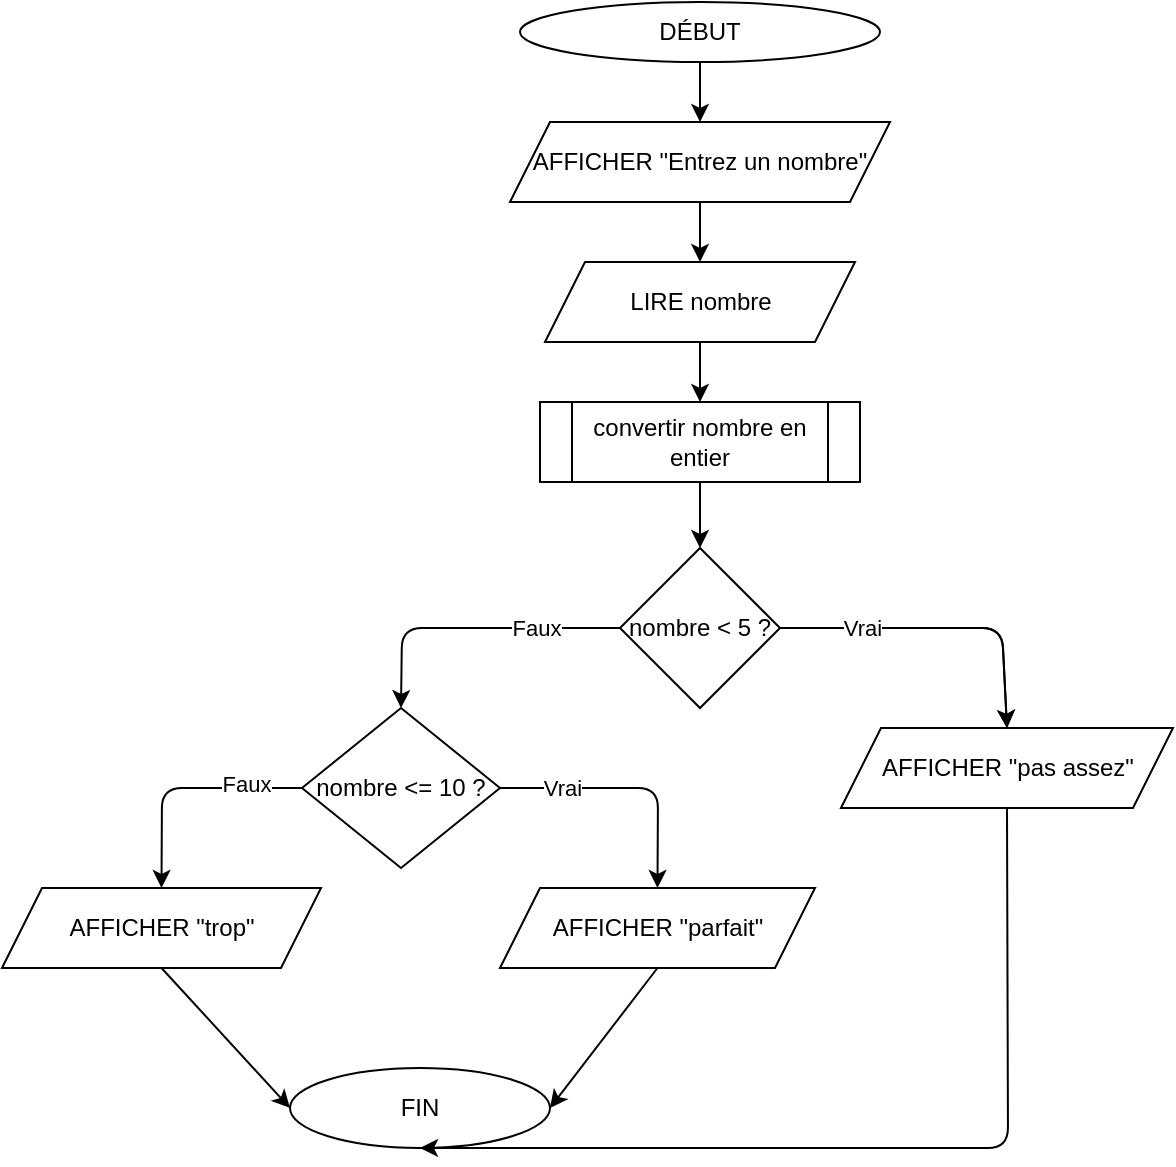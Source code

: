 <mxfile>
    <diagram name="ordino4" id="MA1icedC_llVaALbQTpd">
        <mxGraphModel dx="984" dy="374" grid="1" gridSize="10" guides="1" tooltips="1" connect="1" arrows="1" fold="1" page="1" pageScale="1" pageWidth="827" pageHeight="1169" math="0" shadow="0">
            <root>
                <mxCell id="c7bITvOqj9Y9rn15JvYP-0"/>
                <mxCell id="c7bITvOqj9Y9rn15JvYP-1" parent="c7bITvOqj9Y9rn15JvYP-0"/>
                <mxCell id="c7bITvOqj9Y9rn15JvYP-3" value="FIN" style="ellipse;whiteSpace=wrap;html=1;" vertex="1" parent="c7bITvOqj9Y9rn15JvYP-1">
                    <mxGeometry x="194" y="553" width="130" height="40" as="geometry"/>
                </mxCell>
                <mxCell id="c7bITvOqj9Y9rn15JvYP-4" style="edgeStyle=none;html=1;exitX=0.5;exitY=1;exitDx=0;exitDy=0;entryX=0.5;entryY=0;entryDx=0;entryDy=0;" edge="1" parent="c7bITvOqj9Y9rn15JvYP-1" source="c7bITvOqj9Y9rn15JvYP-5" target="c7bITvOqj9Y9rn15JvYP-7">
                    <mxGeometry relative="1" as="geometry"/>
                </mxCell>
                <mxCell id="c7bITvOqj9Y9rn15JvYP-5" value="DÉBUT" style="ellipse;whiteSpace=wrap;html=1;" vertex="1" parent="c7bITvOqj9Y9rn15JvYP-1">
                    <mxGeometry x="309" y="20" width="180" height="30" as="geometry"/>
                </mxCell>
                <mxCell id="c7bITvOqj9Y9rn15JvYP-6" style="edgeStyle=none;html=1;exitX=0.5;exitY=1;exitDx=0;exitDy=0;entryX=0.5;entryY=0;entryDx=0;entryDy=0;" edge="1" parent="c7bITvOqj9Y9rn15JvYP-1" source="c7bITvOqj9Y9rn15JvYP-7" target="c7bITvOqj9Y9rn15JvYP-24">
                    <mxGeometry relative="1" as="geometry"/>
                </mxCell>
                <mxCell id="c7bITvOqj9Y9rn15JvYP-7" value="AFFICHER &quot;Entrez un nombre&quot;" style="shape=parallelogram;perimeter=parallelogramPerimeter;whiteSpace=wrap;html=1;fixedSize=1;" vertex="1" parent="c7bITvOqj9Y9rn15JvYP-1">
                    <mxGeometry x="304" y="80" width="190" height="40" as="geometry"/>
                </mxCell>
                <mxCell id="c7bITvOqj9Y9rn15JvYP-8" style="edgeStyle=none;html=1;exitX=0.5;exitY=1;exitDx=0;exitDy=0;entryX=0;entryY=0.5;entryDx=0;entryDy=0;" edge="1" parent="c7bITvOqj9Y9rn15JvYP-1" source="c7bITvOqj9Y9rn15JvYP-9" target="c7bITvOqj9Y9rn15JvYP-3">
                    <mxGeometry relative="1" as="geometry"/>
                </mxCell>
                <mxCell id="c7bITvOqj9Y9rn15JvYP-9" value="AFFICHER &quot;trop&quot;" style="shape=parallelogram;perimeter=parallelogramPerimeter;whiteSpace=wrap;html=1;fixedSize=1;" vertex="1" parent="c7bITvOqj9Y9rn15JvYP-1">
                    <mxGeometry x="50" y="463" width="159.5" height="40" as="geometry"/>
                </mxCell>
                <mxCell id="c7bITvOqj9Y9rn15JvYP-10" style="edgeStyle=none;html=1;exitX=0.5;exitY=1;exitDx=0;exitDy=0;entryX=0.5;entryY=1;entryDx=0;entryDy=0;" edge="1" parent="c7bITvOqj9Y9rn15JvYP-1" source="c7bITvOqj9Y9rn15JvYP-12" target="c7bITvOqj9Y9rn15JvYP-3">
                    <mxGeometry relative="1" as="geometry">
                        <Array as="points">
                            <mxPoint x="553" y="593"/>
                        </Array>
                    </mxGeometry>
                </mxCell>
                <mxCell id="c7bITvOqj9Y9rn15JvYP-11" value="AFFICHER &quot;parfait&quot;" style="shape=parallelogram;perimeter=parallelogramPerimeter;whiteSpace=wrap;html=1;fixedSize=1;" vertex="1" parent="c7bITvOqj9Y9rn15JvYP-1">
                    <mxGeometry x="299" y="463" width="157.5" height="40" as="geometry"/>
                </mxCell>
                <mxCell id="c7bITvOqj9Y9rn15JvYP-12" value="AFFICHER &quot;pas assez&quot;" style="shape=parallelogram;perimeter=parallelogramPerimeter;whiteSpace=wrap;html=1;fixedSize=1;" vertex="1" parent="c7bITvOqj9Y9rn15JvYP-1">
                    <mxGeometry x="469.5" y="383" width="166" height="40" as="geometry"/>
                </mxCell>
                <mxCell id="c7bITvOqj9Y9rn15JvYP-13" style="edgeStyle=none;html=1;exitX=0.5;exitY=1;exitDx=0;exitDy=0;entryX=1;entryY=0.5;entryDx=0;entryDy=0;" edge="1" parent="c7bITvOqj9Y9rn15JvYP-1" source="c7bITvOqj9Y9rn15JvYP-11" target="c7bITvOqj9Y9rn15JvYP-3">
                    <mxGeometry relative="1" as="geometry"/>
                </mxCell>
                <mxCell id="c7bITvOqj9Y9rn15JvYP-14" style="edgeStyle=none;html=1;exitX=0;exitY=0.5;exitDx=0;exitDy=0;entryX=0.5;entryY=0;entryDx=0;entryDy=0;" edge="1" parent="c7bITvOqj9Y9rn15JvYP-1" source="c7bITvOqj9Y9rn15JvYP-17" target="c7bITvOqj9Y9rn15JvYP-23">
                    <mxGeometry relative="1" as="geometry">
                        <Array as="points">
                            <mxPoint x="250" y="333"/>
                        </Array>
                    </mxGeometry>
                </mxCell>
                <mxCell id="c7bITvOqj9Y9rn15JvYP-15" value="Faux" style="edgeLabel;html=1;align=center;verticalAlign=middle;resizable=0;points=[];" vertex="1" connectable="0" parent="c7bITvOqj9Y9rn15JvYP-14">
                    <mxGeometry x="-0.499" y="-1" relative="1" as="geometry">
                        <mxPoint x="-5" y="1" as="offset"/>
                    </mxGeometry>
                </mxCell>
                <mxCell id="c7bITvOqj9Y9rn15JvYP-16" value="Vrai" style="edgeStyle=none;html=1;exitX=1;exitY=0.5;exitDx=0;exitDy=0;entryX=0.5;entryY=0;entryDx=0;entryDy=0;" edge="1" parent="c7bITvOqj9Y9rn15JvYP-1" source="c7bITvOqj9Y9rn15JvYP-17" target="c7bITvOqj9Y9rn15JvYP-12">
                    <mxGeometry x="-0.491" relative="1" as="geometry">
                        <Array as="points">
                            <mxPoint x="550" y="333"/>
                        </Array>
                        <mxPoint x="560" y="383" as="targetPoint"/>
                        <mxPoint as="offset"/>
                    </mxGeometry>
                </mxCell>
                <mxCell id="c7bITvOqj9Y9rn15JvYP-17" value="nombre &amp;lt; 5 ?" style="rhombus;whiteSpace=wrap;html=1;" vertex="1" parent="c7bITvOqj9Y9rn15JvYP-1">
                    <mxGeometry x="359" y="293" width="80" height="80" as="geometry"/>
                </mxCell>
                <mxCell id="c7bITvOqj9Y9rn15JvYP-19" style="edgeStyle=none;html=1;exitX=1;exitY=0.5;exitDx=0;exitDy=0;entryX=0.5;entryY=0;entryDx=0;entryDy=0;" edge="1" parent="c7bITvOqj9Y9rn15JvYP-1" source="c7bITvOqj9Y9rn15JvYP-23" target="c7bITvOqj9Y9rn15JvYP-11">
                    <mxGeometry relative="1" as="geometry">
                        <Array as="points">
                            <mxPoint x="378" y="413"/>
                        </Array>
                    </mxGeometry>
                </mxCell>
                <mxCell id="c7bITvOqj9Y9rn15JvYP-20" value="Vrai" style="edgeLabel;html=1;align=center;verticalAlign=middle;resizable=0;points=[];" vertex="1" connectable="0" parent="c7bITvOqj9Y9rn15JvYP-19">
                    <mxGeometry x="-0.687" y="-1" relative="1" as="geometry">
                        <mxPoint x="11" y="-1" as="offset"/>
                    </mxGeometry>
                </mxCell>
                <mxCell id="c7bITvOqj9Y9rn15JvYP-21" style="edgeStyle=none;html=1;exitX=0;exitY=0.5;exitDx=0;exitDy=0;entryX=0.5;entryY=0;entryDx=0;entryDy=0;" edge="1" parent="c7bITvOqj9Y9rn15JvYP-1" source="c7bITvOqj9Y9rn15JvYP-23" target="c7bITvOqj9Y9rn15JvYP-9">
                    <mxGeometry relative="1" as="geometry">
                        <Array as="points">
                            <mxPoint x="130" y="413"/>
                        </Array>
                    </mxGeometry>
                </mxCell>
                <mxCell id="c7bITvOqj9Y9rn15JvYP-22" value="Faux" style="edgeLabel;html=1;align=center;verticalAlign=middle;resizable=0;points=[];" vertex="1" connectable="0" parent="c7bITvOqj9Y9rn15JvYP-21">
                    <mxGeometry x="-0.536" y="-2" relative="1" as="geometry">
                        <mxPoint as="offset"/>
                    </mxGeometry>
                </mxCell>
                <mxCell id="c7bITvOqj9Y9rn15JvYP-23" value="nombre &amp;lt;= 10 ?" style="rhombus;whiteSpace=wrap;html=1;" vertex="1" parent="c7bITvOqj9Y9rn15JvYP-1">
                    <mxGeometry x="200" y="373" width="99" height="80" as="geometry"/>
                </mxCell>
                <mxCell id="fYn33gSYtsliZ3DI4i0n-2" style="edgeStyle=none;html=1;exitX=0.5;exitY=1;exitDx=0;exitDy=0;entryX=0.5;entryY=0;entryDx=0;entryDy=0;" edge="1" parent="c7bITvOqj9Y9rn15JvYP-1" source="c7bITvOqj9Y9rn15JvYP-24" target="fYn33gSYtsliZ3DI4i0n-0">
                    <mxGeometry relative="1" as="geometry"/>
                </mxCell>
                <mxCell id="fYn33gSYtsliZ3DI4i0n-3" style="edgeStyle=none;html=1;exitX=0.5;exitY=1;exitDx=0;exitDy=0;entryX=0.5;entryY=0;entryDx=0;entryDy=0;" edge="1" parent="c7bITvOqj9Y9rn15JvYP-1" source="fYn33gSYtsliZ3DI4i0n-0" target="c7bITvOqj9Y9rn15JvYP-17">
                    <mxGeometry relative="1" as="geometry"/>
                </mxCell>
                <mxCell id="fYn33gSYtsliZ3DI4i0n-0" value="convertir nombre en entier" style="shape=process;whiteSpace=wrap;html=1;backgroundOutline=1;" vertex="1" parent="c7bITvOqj9Y9rn15JvYP-1">
                    <mxGeometry x="319" y="220" width="160" height="40" as="geometry"/>
                </mxCell>
                <mxCell id="fYn33gSYtsliZ3DI4i0n-1" value="Vrai" style="edgeStyle=none;html=1;exitX=1;exitY=0.5;exitDx=0;exitDy=0;entryX=0.5;entryY=0;entryDx=0;entryDy=0;" edge="1" parent="c7bITvOqj9Y9rn15JvYP-1" source="c7bITvOqj9Y9rn15JvYP-17" target="c7bITvOqj9Y9rn15JvYP-12">
                    <mxGeometry x="-0.491" relative="1" as="geometry">
                        <Array as="points">
                            <mxPoint x="510" y="333"/>
                            <mxPoint x="550" y="333"/>
                        </Array>
                        <mxPoint x="439" y="333" as="sourcePoint"/>
                        <mxPoint x="552.5" y="383" as="targetPoint"/>
                        <mxPoint as="offset"/>
                    </mxGeometry>
                </mxCell>
                <mxCell id="c7bITvOqj9Y9rn15JvYP-24" value="LIRE nombre" style="shape=parallelogram;perimeter=parallelogramPerimeter;whiteSpace=wrap;html=1;fixedSize=1;" vertex="1" parent="c7bITvOqj9Y9rn15JvYP-1">
                    <mxGeometry x="321.5" y="150" width="155" height="40" as="geometry"/>
                </mxCell>
            </root>
        </mxGraphModel>
    </diagram>
    <diagram name="ordino3" id="SxlolJQkcnVfG3LB0PML">
        <mxGraphModel dx="984" dy="374" grid="1" gridSize="10" guides="1" tooltips="1" connect="1" arrows="1" fold="1" page="1" pageScale="1" pageWidth="827" pageHeight="1169" math="0" shadow="0">
            <root>
                <mxCell id="IFP4pOx9CHOEMzlSJvTO-0"/>
                <mxCell id="IFP4pOx9CHOEMzlSJvTO-1" parent="IFP4pOx9CHOEMzlSJvTO-0"/>
                <mxCell id="IFP4pOx9CHOEMzlSJvTO-3" value="FIN" style="ellipse;whiteSpace=wrap;html=1;" vertex="1" parent="IFP4pOx9CHOEMzlSJvTO-1">
                    <mxGeometry x="194" y="555" width="130" height="40" as="geometry"/>
                </mxCell>
                <mxCell id="IFP4pOx9CHOEMzlSJvTO-4" style="edgeStyle=none;html=1;exitX=0.5;exitY=1;exitDx=0;exitDy=0;entryX=0.5;entryY=0;entryDx=0;entryDy=0;" edge="1" parent="IFP4pOx9CHOEMzlSJvTO-1" source="IFP4pOx9CHOEMzlSJvTO-5" target="IFP4pOx9CHOEMzlSJvTO-7">
                    <mxGeometry relative="1" as="geometry"/>
                </mxCell>
                <mxCell id="IFP4pOx9CHOEMzlSJvTO-5" value="DÉBUT" style="ellipse;whiteSpace=wrap;html=1;" vertex="1" parent="IFP4pOx9CHOEMzlSJvTO-1">
                    <mxGeometry x="309" y="20" width="180" height="30" as="geometry"/>
                </mxCell>
                <mxCell id="IFP4pOx9CHOEMzlSJvTO-6" style="edgeStyle=none;html=1;exitX=0.5;exitY=1;exitDx=0;exitDy=0;entryX=0.5;entryY=0;entryDx=0;entryDy=0;" edge="1" parent="IFP4pOx9CHOEMzlSJvTO-1" source="IFP4pOx9CHOEMzlSJvTO-7" target="IFP4pOx9CHOEMzlSJvTO-24">
                    <mxGeometry relative="1" as="geometry"/>
                </mxCell>
                <mxCell id="IFP4pOx9CHOEMzlSJvTO-7" value="AFFICHER &quot;Entrez la taux&quot;" style="shape=parallelogram;perimeter=parallelogramPerimeter;whiteSpace=wrap;html=1;fixedSize=1;" vertex="1" parent="IFP4pOx9CHOEMzlSJvTO-1">
                    <mxGeometry x="304" y="80" width="190" height="40" as="geometry"/>
                </mxCell>
                <mxCell id="IFP4pOx9CHOEMzlSJvTO-8" style="edgeStyle=none;html=1;exitX=0.5;exitY=1;exitDx=0;exitDy=0;entryX=0;entryY=0.5;entryDx=0;entryDy=0;" edge="1" parent="IFP4pOx9CHOEMzlSJvTO-1" target="IFP4pOx9CHOEMzlSJvTO-3">
                    <mxGeometry relative="1" as="geometry">
                        <mxPoint x="129.75" y="505" as="sourcePoint"/>
                    </mxGeometry>
                </mxCell>
                <mxCell id="IFP4pOx9CHOEMzlSJvTO-9" value="AFFICHER &quot;super!&quot;" style="shape=parallelogram;perimeter=parallelogramPerimeter;whiteSpace=wrap;html=1;fixedSize=1;" vertex="1" parent="IFP4pOx9CHOEMzlSJvTO-1">
                    <mxGeometry x="50" y="461" width="159.5" height="40" as="geometry"/>
                </mxCell>
                <mxCell id="IFP4pOx9CHOEMzlSJvTO-10" style="edgeStyle=none;html=1;exitX=0.5;exitY=1;exitDx=0;exitDy=0;entryX=0.5;entryY=1;entryDx=0;entryDy=0;" edge="1" parent="IFP4pOx9CHOEMzlSJvTO-1" target="IFP4pOx9CHOEMzlSJvTO-3">
                    <mxGeometry relative="1" as="geometry">
                        <mxPoint x="552.5" y="425" as="sourcePoint"/>
                        <Array as="points">
                            <mxPoint x="553" y="595"/>
                        </Array>
                    </mxGeometry>
                </mxCell>
                <mxCell id="IFP4pOx9CHOEMzlSJvTO-12" value="AFFICHER &quot;moyen&quot;" style="shape=parallelogram;perimeter=parallelogramPerimeter;whiteSpace=wrap;html=1;fixedSize=1;" vertex="1" parent="IFP4pOx9CHOEMzlSJvTO-1">
                    <mxGeometry x="299" y="465" width="157.5" height="40" as="geometry"/>
                </mxCell>
                <mxCell id="IFP4pOx9CHOEMzlSJvTO-11" value="AFFICHER &quot;faible&quot;" style="shape=parallelogram;perimeter=parallelogramPerimeter;whiteSpace=wrap;html=1;fixedSize=1;" vertex="1" parent="IFP4pOx9CHOEMzlSJvTO-1">
                    <mxGeometry x="469.5" y="382" width="166" height="40" as="geometry"/>
                </mxCell>
                <mxCell id="IFP4pOx9CHOEMzlSJvTO-13" style="edgeStyle=none;html=1;exitX=0.5;exitY=1;exitDx=0;exitDy=0;entryX=1;entryY=0.5;entryDx=0;entryDy=0;" edge="1" parent="IFP4pOx9CHOEMzlSJvTO-1" source="IFP4pOx9CHOEMzlSJvTO-12" target="IFP4pOx9CHOEMzlSJvTO-3">
                    <mxGeometry relative="1" as="geometry"/>
                </mxCell>
                <mxCell id="IFP4pOx9CHOEMzlSJvTO-14" style="edgeStyle=none;html=1;exitX=0;exitY=0.5;exitDx=0;exitDy=0;entryX=0.5;entryY=0;entryDx=0;entryDy=0;" edge="1" parent="IFP4pOx9CHOEMzlSJvTO-1" target="IFP4pOx9CHOEMzlSJvTO-23">
                    <mxGeometry relative="1" as="geometry">
                        <Array as="points">
                            <mxPoint x="259" y="335"/>
                        </Array>
                        <mxPoint x="359" y="335" as="sourcePoint"/>
                    </mxGeometry>
                </mxCell>
                <mxCell id="IFP4pOx9CHOEMzlSJvTO-15" value="Faux" style="edgeLabel;html=1;align=center;verticalAlign=middle;resizable=0;points=[];" vertex="1" connectable="0" parent="IFP4pOx9CHOEMzlSJvTO-14">
                    <mxGeometry x="-0.499" y="-1" relative="1" as="geometry">
                        <mxPoint x="-5" y="1" as="offset"/>
                    </mxGeometry>
                </mxCell>
                <mxCell id="IFP4pOx9CHOEMzlSJvTO-16" value="Vrai" style="edgeStyle=none;html=1;exitX=1;exitY=0.5;exitDx=0;exitDy=0;entryX=0.5;entryY=0;entryDx=0;entryDy=0;" edge="1" parent="IFP4pOx9CHOEMzlSJvTO-1">
                    <mxGeometry x="-0.491" relative="1" as="geometry">
                        <Array as="points">
                            <mxPoint x="550" y="335"/>
                        </Array>
                        <mxPoint x="439" y="335" as="sourcePoint"/>
                        <mxPoint x="552.5" y="385" as="targetPoint"/>
                        <mxPoint as="offset"/>
                    </mxGeometry>
                </mxCell>
                <mxCell id="IFP4pOx9CHOEMzlSJvTO-17" value="taux &amp;lt; 15 ?" style="rhombus;whiteSpace=wrap;html=1;" vertex="1" parent="IFP4pOx9CHOEMzlSJvTO-1">
                    <mxGeometry x="359" y="292" width="80" height="80" as="geometry"/>
                </mxCell>
                <mxCell id="IFP4pOx9CHOEMzlSJvTO-19" style="edgeStyle=none;html=1;exitX=1;exitY=0.5;exitDx=0;exitDy=0;entryX=0.5;entryY=0;entryDx=0;entryDy=0;" edge="1" parent="IFP4pOx9CHOEMzlSJvTO-1" source="IFP4pOx9CHOEMzlSJvTO-23" target="IFP4pOx9CHOEMzlSJvTO-12">
                    <mxGeometry relative="1" as="geometry">
                        <Array as="points">
                            <mxPoint x="378" y="415"/>
                        </Array>
                    </mxGeometry>
                </mxCell>
                <mxCell id="IFP4pOx9CHOEMzlSJvTO-20" value="Vrai" style="edgeLabel;html=1;align=center;verticalAlign=middle;resizable=0;points=[];" vertex="1" connectable="0" parent="IFP4pOx9CHOEMzlSJvTO-19">
                    <mxGeometry x="-0.687" y="-1" relative="1" as="geometry">
                        <mxPoint x="11" y="-1" as="offset"/>
                    </mxGeometry>
                </mxCell>
                <mxCell id="IFP4pOx9CHOEMzlSJvTO-21" style="edgeStyle=none;html=1;exitX=0;exitY=0.5;exitDx=0;exitDy=0;entryX=0.5;entryY=0;entryDx=0;entryDy=0;" edge="1" parent="IFP4pOx9CHOEMzlSJvTO-1" source="IFP4pOx9CHOEMzlSJvTO-23">
                    <mxGeometry relative="1" as="geometry">
                        <mxPoint x="129.75" y="465" as="targetPoint"/>
                        <Array as="points">
                            <mxPoint x="130" y="415"/>
                        </Array>
                    </mxGeometry>
                </mxCell>
                <mxCell id="IFP4pOx9CHOEMzlSJvTO-22" value="Faux" style="edgeLabel;html=1;align=center;verticalAlign=middle;resizable=0;points=[];" vertex="1" connectable="0" parent="IFP4pOx9CHOEMzlSJvTO-21">
                    <mxGeometry x="-0.536" y="-2" relative="1" as="geometry">
                        <mxPoint as="offset"/>
                    </mxGeometry>
                </mxCell>
                <mxCell id="IFP4pOx9CHOEMzlSJvTO-23" value="note &amp;lt; 20 ?" style="rhombus;whiteSpace=wrap;html=1;" vertex="1" parent="IFP4pOx9CHOEMzlSJvTO-1">
                    <mxGeometry x="219" y="375" width="80" height="80" as="geometry"/>
                </mxCell>
                <mxCell id="7GsOfpqaNWo19ZcmbfA9-1" style="edgeStyle=none;html=1;exitX=0.5;exitY=1;exitDx=0;exitDy=0;" edge="1" parent="IFP4pOx9CHOEMzlSJvTO-1" source="IFP4pOx9CHOEMzlSJvTO-24" target="7GsOfpqaNWo19ZcmbfA9-0">
                    <mxGeometry relative="1" as="geometry"/>
                </mxCell>
                <mxCell id="IFP4pOx9CHOEMzlSJvTO-24" value="LIRE taux" style="shape=parallelogram;perimeter=parallelogramPerimeter;whiteSpace=wrap;html=1;fixedSize=1;" vertex="1" parent="IFP4pOx9CHOEMzlSJvTO-1">
                    <mxGeometry x="321.5" y="150" width="155" height="40" as="geometry"/>
                </mxCell>
                <mxCell id="7GsOfpqaNWo19ZcmbfA9-2" style="edgeStyle=none;html=1;exitX=0.5;exitY=1;exitDx=0;exitDy=0;entryX=0.5;entryY=0;entryDx=0;entryDy=0;" edge="1" parent="IFP4pOx9CHOEMzlSJvTO-1" source="7GsOfpqaNWo19ZcmbfA9-0" target="IFP4pOx9CHOEMzlSJvTO-17">
                    <mxGeometry relative="1" as="geometry"/>
                </mxCell>
                <mxCell id="7GsOfpqaNWo19ZcmbfA9-0" value="convertir taux en entier" style="shape=process;whiteSpace=wrap;html=1;backgroundOutline=1;" vertex="1" parent="IFP4pOx9CHOEMzlSJvTO-1">
                    <mxGeometry x="320" y="221" width="160" height="40" as="geometry"/>
                </mxCell>
            </root>
        </mxGraphModel>
    </diagram>
    <diagram name="ordino2" id="iWsp2SdJvov0uB3npExQ">
        <mxGraphModel dx="984" dy="374" grid="1" gridSize="10" guides="1" tooltips="1" connect="1" arrows="1" fold="1" page="1" pageScale="1" pageWidth="827" pageHeight="1169" math="0" shadow="0">
            <root>
                <mxCell id="IEQo9HQV0TFGNavdOPeZ-0"/>
                <mxCell id="IEQo9HQV0TFGNavdOPeZ-1" parent="IEQo9HQV0TFGNavdOPeZ-0"/>
                <mxCell id="IEQo9HQV0TFGNavdOPeZ-3" value="FIN" style="ellipse;whiteSpace=wrap;html=1;" vertex="1" parent="IEQo9HQV0TFGNavdOPeZ-1">
                    <mxGeometry x="194" y="533" width="130" height="40" as="geometry"/>
                </mxCell>
                <mxCell id="IEQo9HQV0TFGNavdOPeZ-4" style="edgeStyle=none;html=1;exitX=0.5;exitY=1;exitDx=0;exitDy=0;entryX=0.5;entryY=0;entryDx=0;entryDy=0;" edge="1" parent="IEQo9HQV0TFGNavdOPeZ-1" source="IEQo9HQV0TFGNavdOPeZ-5" target="IEQo9HQV0TFGNavdOPeZ-7">
                    <mxGeometry relative="1" as="geometry"/>
                </mxCell>
                <mxCell id="IEQo9HQV0TFGNavdOPeZ-5" value="DÉBUT" style="ellipse;whiteSpace=wrap;html=1;" vertex="1" parent="IEQo9HQV0TFGNavdOPeZ-1">
                    <mxGeometry x="309" y="20" width="180" height="30" as="geometry"/>
                </mxCell>
                <mxCell id="IEQo9HQV0TFGNavdOPeZ-6" style="edgeStyle=none;html=1;exitX=0.5;exitY=1;exitDx=0;exitDy=0;entryX=0.5;entryY=0;entryDx=0;entryDy=0;" edge="1" parent="IEQo9HQV0TFGNavdOPeZ-1" source="IEQo9HQV0TFGNavdOPeZ-7" target="IEQo9HQV0TFGNavdOPeZ-19">
                    <mxGeometry relative="1" as="geometry"/>
                </mxCell>
                <mxCell id="IEQo9HQV0TFGNavdOPeZ-7" value="AFFICHER &quot;Entrez la note&quot;" style="shape=parallelogram;perimeter=parallelogramPerimeter;whiteSpace=wrap;html=1;fixedSize=1;" vertex="1" parent="IEQo9HQV0TFGNavdOPeZ-1">
                    <mxGeometry x="304" y="80" width="190" height="40" as="geometry"/>
                </mxCell>
                <mxCell id="IEQo9HQV0TFGNavdOPeZ-8" style="edgeStyle=none;html=1;entryX=0;entryY=0.5;entryDx=0;entryDy=0;exitX=0.447;exitY=1.036;exitDx=0;exitDy=0;exitPerimeter=0;" edge="1" parent="IEQo9HQV0TFGNavdOPeZ-1" source="IEQo9HQV0TFGNavdOPeZ-9" target="IEQo9HQV0TFGNavdOPeZ-3">
                    <mxGeometry relative="1" as="geometry">
                        <mxPoint x="130" y="480" as="sourcePoint"/>
                    </mxGeometry>
                </mxCell>
                <mxCell id="IEQo9HQV0TFGNavdOPeZ-9" value="AFFICHER &quot;échec!&quot;" style="shape=parallelogram;perimeter=parallelogramPerimeter;whiteSpace=wrap;html=1;fixedSize=1;" vertex="1" parent="IEQo9HQV0TFGNavdOPeZ-1">
                    <mxGeometry x="40" y="443" width="159.5" height="40" as="geometry"/>
                </mxCell>
                <mxCell id="IEQo9HQV0TFGNavdOPeZ-10" style="edgeStyle=none;html=1;exitX=0.5;exitY=1;exitDx=0;exitDy=0;entryX=0.5;entryY=1;entryDx=0;entryDy=0;" edge="1" parent="IEQo9HQV0TFGNavdOPeZ-1" source="IEQo9HQV0TFGNavdOPeZ-11" target="IEQo9HQV0TFGNavdOPeZ-3">
                    <mxGeometry relative="1" as="geometry">
                        <Array as="points">
                            <mxPoint x="553" y="573"/>
                        </Array>
                    </mxGeometry>
                </mxCell>
                <mxCell id="IEQo9HQV0TFGNavdOPeZ-11" value="AFFICHER &quot;réussi&quot;" style="shape=parallelogram;perimeter=parallelogramPerimeter;whiteSpace=wrap;html=1;fixedSize=1;" vertex="1" parent="IEQo9HQV0TFGNavdOPeZ-1">
                    <mxGeometry x="469.5" y="363" width="166" height="40" as="geometry"/>
                </mxCell>
                <mxCell id="IEQo9HQV0TFGNavdOPeZ-13" value="AFFICHER &quot;passable&quot;" style="shape=parallelogram;perimeter=parallelogramPerimeter;whiteSpace=wrap;html=1;fixedSize=1;" vertex="1" parent="IEQo9HQV0TFGNavdOPeZ-1">
                    <mxGeometry x="299" y="443" width="157.5" height="40" as="geometry"/>
                </mxCell>
                <mxCell id="IEQo9HQV0TFGNavdOPeZ-12" style="edgeStyle=none;html=1;exitX=0.5;exitY=1;exitDx=0;exitDy=0;entryX=1;entryY=0.5;entryDx=0;entryDy=0;" edge="1" parent="IEQo9HQV0TFGNavdOPeZ-1" source="IEQo9HQV0TFGNavdOPeZ-13" target="IEQo9HQV0TFGNavdOPeZ-3">
                    <mxGeometry relative="1" as="geometry"/>
                </mxCell>
                <mxCell id="IEQo9HQV0TFGNavdOPeZ-14" style="edgeStyle=none;html=1;exitX=0;exitY=0.5;exitDx=0;exitDy=0;entryX=0.5;entryY=0;entryDx=0;entryDy=0;" edge="1" parent="IEQo9HQV0TFGNavdOPeZ-1" source="IEQo9HQV0TFGNavdOPeZ-17" target="IEQo9HQV0TFGNavdOPeZ-24">
                    <mxGeometry relative="1" as="geometry">
                        <Array as="points">
                            <mxPoint x="259" y="313"/>
                        </Array>
                    </mxGeometry>
                </mxCell>
                <mxCell id="IEQo9HQV0TFGNavdOPeZ-15" value="Faux" style="edgeLabel;html=1;align=center;verticalAlign=middle;resizable=0;points=[];" vertex="1" connectable="0" parent="IEQo9HQV0TFGNavdOPeZ-14">
                    <mxGeometry x="-0.499" y="-1" relative="1" as="geometry">
                        <mxPoint x="-5" y="1" as="offset"/>
                    </mxGeometry>
                </mxCell>
                <mxCell id="IEQo9HQV0TFGNavdOPeZ-16" value="Vrai" style="edgeStyle=none;html=1;exitX=1;exitY=0.5;exitDx=0;exitDy=0;entryX=0.5;entryY=0;entryDx=0;entryDy=0;" edge="1" parent="IEQo9HQV0TFGNavdOPeZ-1" source="IEQo9HQV0TFGNavdOPeZ-17" target="IEQo9HQV0TFGNavdOPeZ-11">
                    <mxGeometry x="-0.491" relative="1" as="geometry">
                        <Array as="points">
                            <mxPoint x="550" y="313"/>
                        </Array>
                        <mxPoint x="560" y="363" as="targetPoint"/>
                        <mxPoint as="offset"/>
                    </mxGeometry>
                </mxCell>
                <mxCell id="IEQo9HQV0TFGNavdOPeZ-17" value="note &amp;gt;= 60 ?" style="rhombus;whiteSpace=wrap;html=1;" vertex="1" parent="IEQo9HQV0TFGNavdOPeZ-1">
                    <mxGeometry x="359" y="273" width="80" height="80" as="geometry"/>
                </mxCell>
                <mxCell id="IEQo9HQV0TFGNavdOPeZ-20" style="edgeStyle=none;html=1;exitX=1;exitY=0.5;exitDx=0;exitDy=0;entryX=0.5;entryY=0;entryDx=0;entryDy=0;" edge="1" parent="IEQo9HQV0TFGNavdOPeZ-1" source="IEQo9HQV0TFGNavdOPeZ-24" target="IEQo9HQV0TFGNavdOPeZ-13">
                    <mxGeometry relative="1" as="geometry">
                        <Array as="points">
                            <mxPoint x="378" y="393"/>
                        </Array>
                    </mxGeometry>
                </mxCell>
                <mxCell id="IEQo9HQV0TFGNavdOPeZ-21" value="Vrai" style="edgeLabel;html=1;align=center;verticalAlign=middle;resizable=0;points=[];" vertex="1" connectable="0" parent="IEQo9HQV0TFGNavdOPeZ-20">
                    <mxGeometry x="-0.687" y="-1" relative="1" as="geometry">
                        <mxPoint x="11" y="-1" as="offset"/>
                    </mxGeometry>
                </mxCell>
                <mxCell id="IEQo9HQV0TFGNavdOPeZ-22" style="edgeStyle=none;html=1;exitX=0;exitY=0.5;exitDx=0;exitDy=0;entryX=0.562;entryY=0.022;entryDx=0;entryDy=0;entryPerimeter=0;" edge="1" parent="IEQo9HQV0TFGNavdOPeZ-1" source="IEQo9HQV0TFGNavdOPeZ-24" target="IEQo9HQV0TFGNavdOPeZ-9">
                    <mxGeometry relative="1" as="geometry">
                        <mxPoint x="130" y="440" as="targetPoint"/>
                        <Array as="points">
                            <mxPoint x="130" y="393"/>
                        </Array>
                    </mxGeometry>
                </mxCell>
                <mxCell id="IEQo9HQV0TFGNavdOPeZ-23" value="Faux" style="edgeLabel;html=1;align=center;verticalAlign=middle;resizable=0;points=[];" vertex="1" connectable="0" parent="IEQo9HQV0TFGNavdOPeZ-22">
                    <mxGeometry x="-0.536" y="-2" relative="1" as="geometry">
                        <mxPoint as="offset"/>
                    </mxGeometry>
                </mxCell>
                <mxCell id="IEQo9HQV0TFGNavdOPeZ-24" value="note &amp;gt; 50 ?" style="rhombus;whiteSpace=wrap;html=1;" vertex="1" parent="IEQo9HQV0TFGNavdOPeZ-1">
                    <mxGeometry x="219" y="353" width="80" height="80" as="geometry"/>
                </mxCell>
                <mxCell id="ZwcsbISoVJR2oYlZX6os-0" style="edgeStyle=none;html=1;exitX=0.5;exitY=1;exitDx=0;exitDy=0;entryX=0.5;entryY=0;entryDx=0;entryDy=0;" edge="1" parent="IEQo9HQV0TFGNavdOPeZ-1" source="IEQo9HQV0TFGNavdOPeZ-19" target="jhB4lVCG1zkAv8YjnC30-0">
                    <mxGeometry relative="1" as="geometry"/>
                </mxCell>
                <mxCell id="IEQo9HQV0TFGNavdOPeZ-19" value="LIRE note" style="shape=parallelogram;perimeter=parallelogramPerimeter;whiteSpace=wrap;html=1;fixedSize=1;" vertex="1" parent="IEQo9HQV0TFGNavdOPeZ-1">
                    <mxGeometry x="321.5" y="150" width="155" height="40" as="geometry"/>
                </mxCell>
                <mxCell id="ZwcsbISoVJR2oYlZX6os-1" style="edgeStyle=none;html=1;exitX=0.5;exitY=1;exitDx=0;exitDy=0;" edge="1" parent="IEQo9HQV0TFGNavdOPeZ-1" source="jhB4lVCG1zkAv8YjnC30-0" target="IEQo9HQV0TFGNavdOPeZ-17">
                    <mxGeometry relative="1" as="geometry"/>
                </mxCell>
                <mxCell id="jhB4lVCG1zkAv8YjnC30-0" value="convertir note en entier" style="shape=process;whiteSpace=wrap;html=1;backgroundOutline=1;" vertex="1" parent="IEQo9HQV0TFGNavdOPeZ-1">
                    <mxGeometry x="319" y="210" width="160" height="40" as="geometry"/>
                </mxCell>
            </root>
        </mxGraphModel>
    </diagram>
    <diagram id="fGqZPj-JKoe1sATkusCu" name="ordino1">
        <mxGraphModel dx="1158" dy="440" grid="1" gridSize="10" guides="1" tooltips="1" connect="1" arrows="1" fold="1" page="1" pageScale="1" pageWidth="827" pageHeight="1169" math="0" shadow="0">
            <root>
                <mxCell id="0"/>
                <mxCell id="1" parent="0"/>
                <mxCell id="p4F22SCiDtNvkDlrsIgi-1" value="FIN" style="ellipse;whiteSpace=wrap;html=1;" vertex="1" parent="1">
                    <mxGeometry x="194" y="560" width="130" height="40" as="geometry"/>
                </mxCell>
                <mxCell id="p4F22SCiDtNvkDlrsIgi-10" style="edgeStyle=none;html=1;exitX=0.5;exitY=1;exitDx=0;exitDy=0;entryX=0.5;entryY=0;entryDx=0;entryDy=0;" edge="1" parent="1" source="p4F22SCiDtNvkDlrsIgi-2" target="p4F22SCiDtNvkDlrsIgi-4">
                    <mxGeometry relative="1" as="geometry"/>
                </mxCell>
                <mxCell id="p4F22SCiDtNvkDlrsIgi-2" value="DÉBUT" style="ellipse;whiteSpace=wrap;html=1;" vertex="1" parent="1">
                    <mxGeometry x="309" y="20" width="180" height="30" as="geometry"/>
                </mxCell>
                <mxCell id="p4F22SCiDtNvkDlrsIgi-11" style="edgeStyle=none;html=1;exitX=0.5;exitY=1;exitDx=0;exitDy=0;entryX=0.5;entryY=0;entryDx=0;entryDy=0;" edge="1" parent="1" source="p4F22SCiDtNvkDlrsIgi-4" target="p4F22SCiDtNvkDlrsIgi-9">
                    <mxGeometry relative="1" as="geometry"/>
                </mxCell>
                <mxCell id="p4F22SCiDtNvkDlrsIgi-4" value="AFFICHER &quot;Entrez le pH&quot;" style="shape=parallelogram;perimeter=parallelogramPerimeter;whiteSpace=wrap;html=1;fixedSize=1;" vertex="1" parent="1">
                    <mxGeometry x="304" y="80" width="190" height="40" as="geometry"/>
                </mxCell>
                <mxCell id="e1OoWmJWvWNVcEpm36n9-11" style="edgeStyle=none;html=1;exitX=0.5;exitY=1;exitDx=0;exitDy=0;entryX=0;entryY=0.5;entryDx=0;entryDy=0;" edge="1" parent="1" source="p4F22SCiDtNvkDlrsIgi-5" target="p4F22SCiDtNvkDlrsIgi-1">
                    <mxGeometry relative="1" as="geometry"/>
                </mxCell>
                <mxCell id="p4F22SCiDtNvkDlrsIgi-5" value="AFFICHER &quot;pH acide&quot;" style="shape=parallelogram;perimeter=parallelogramPerimeter;whiteSpace=wrap;html=1;fixedSize=1;" vertex="1" parent="1">
                    <mxGeometry x="50" y="470" width="159.5" height="40" as="geometry"/>
                </mxCell>
                <mxCell id="e1OoWmJWvWNVcEpm36n9-12" style="edgeStyle=none;html=1;exitX=0.5;exitY=1;exitDx=0;exitDy=0;entryX=0.5;entryY=1;entryDx=0;entryDy=0;" edge="1" parent="1" source="p4F22SCiDtNvkDlrsIgi-6" target="p4F22SCiDtNvkDlrsIgi-1">
                    <mxGeometry relative="1" as="geometry">
                        <Array as="points">
                            <mxPoint x="553" y="600"/>
                        </Array>
                    </mxGeometry>
                </mxCell>
                <mxCell id="p4F22SCiDtNvkDlrsIgi-6" value="AFFICHER &quot;pH basique&quot;" style="shape=parallelogram;perimeter=parallelogramPerimeter;whiteSpace=wrap;html=1;fixedSize=1;" vertex="1" parent="1">
                    <mxGeometry x="469.5" y="390" width="166" height="40" as="geometry"/>
                </mxCell>
                <mxCell id="e1OoWmJWvWNVcEpm36n9-10" style="edgeStyle=none;html=1;exitX=0.5;exitY=1;exitDx=0;exitDy=0;entryX=1;entryY=0.5;entryDx=0;entryDy=0;" edge="1" parent="1" source="p4F22SCiDtNvkDlrsIgi-7" target="p4F22SCiDtNvkDlrsIgi-1">
                    <mxGeometry relative="1" as="geometry"/>
                </mxCell>
                <mxCell id="p4F22SCiDtNvkDlrsIgi-7" value="AFFICHER &quot;pH neutre&quot;" style="shape=parallelogram;perimeter=parallelogramPerimeter;whiteSpace=wrap;html=1;fixedSize=1;" vertex="1" parent="1">
                    <mxGeometry x="299" y="470" width="157.5" height="40" as="geometry"/>
                </mxCell>
                <mxCell id="p4F22SCiDtNvkDlrsIgi-15" style="edgeStyle=none;html=1;exitX=0;exitY=0.5;exitDx=0;exitDy=0;entryX=0.5;entryY=0;entryDx=0;entryDy=0;" edge="1" parent="1" source="p4F22SCiDtNvkDlrsIgi-8" target="p4F22SCiDtNvkDlrsIgi-14">
                    <mxGeometry relative="1" as="geometry">
                        <Array as="points">
                            <mxPoint x="259" y="340"/>
                        </Array>
                    </mxGeometry>
                </mxCell>
                <mxCell id="e1OoWmJWvWNVcEpm36n9-6" value="Faux" style="edgeLabel;html=1;align=center;verticalAlign=middle;resizable=0;points=[];" vertex="1" connectable="0" parent="p4F22SCiDtNvkDlrsIgi-15">
                    <mxGeometry x="-0.499" y="-1" relative="1" as="geometry">
                        <mxPoint x="-5" y="1" as="offset"/>
                    </mxGeometry>
                </mxCell>
                <mxCell id="p4F22SCiDtNvkDlrsIgi-16" value="Vrai" style="edgeStyle=none;html=1;exitX=1;exitY=0.5;exitDx=0;exitDy=0;entryX=0.5;entryY=0;entryDx=0;entryDy=0;" edge="1" parent="1" source="p4F22SCiDtNvkDlrsIgi-8" target="p4F22SCiDtNvkDlrsIgi-6">
                    <mxGeometry x="-0.516" relative="1" as="geometry">
                        <Array as="points">
                            <mxPoint x="553" y="340"/>
                        </Array>
                        <mxPoint as="offset"/>
                    </mxGeometry>
                </mxCell>
                <mxCell id="p4F22SCiDtNvkDlrsIgi-8" value="pH &amp;gt; 7 ?" style="rhombus;whiteSpace=wrap;html=1;" vertex="1" parent="1">
                    <mxGeometry x="359" y="300" width="80" height="80" as="geometry"/>
                </mxCell>
                <mxCell id="tOHVwZjKo-m4ubRHq-TT-2" style="edgeStyle=none;html=1;exitX=0.5;exitY=1;exitDx=0;exitDy=0;entryX=0.5;entryY=0;entryDx=0;entryDy=0;" edge="1" parent="1" source="p4F22SCiDtNvkDlrsIgi-9" target="tOHVwZjKo-m4ubRHq-TT-1">
                    <mxGeometry relative="1" as="geometry"/>
                </mxCell>
                <mxCell id="p4F22SCiDtNvkDlrsIgi-9" value="LIRE pH&amp;nbsp;" style="shape=parallelogram;perimeter=parallelogramPerimeter;whiteSpace=wrap;html=1;fixedSize=1;" vertex="1" parent="1">
                    <mxGeometry x="321.5" y="150" width="155" height="40" as="geometry"/>
                </mxCell>
                <mxCell id="p4F22SCiDtNvkDlrsIgi-18" style="edgeStyle=none;html=1;exitX=1;exitY=0.5;exitDx=0;exitDy=0;entryX=0.5;entryY=0;entryDx=0;entryDy=0;" edge="1" parent="1" source="p4F22SCiDtNvkDlrsIgi-14" target="p4F22SCiDtNvkDlrsIgi-7">
                    <mxGeometry relative="1" as="geometry">
                        <Array as="points">
                            <mxPoint x="378" y="420"/>
                        </Array>
                    </mxGeometry>
                </mxCell>
                <mxCell id="e1OoWmJWvWNVcEpm36n9-7" value="Vrai" style="edgeLabel;html=1;align=center;verticalAlign=middle;resizable=0;points=[];" vertex="1" connectable="0" parent="p4F22SCiDtNvkDlrsIgi-18">
                    <mxGeometry x="-0.687" y="-1" relative="1" as="geometry">
                        <mxPoint x="11" y="-1" as="offset"/>
                    </mxGeometry>
                </mxCell>
                <mxCell id="e1OoWmJWvWNVcEpm36n9-8" style="edgeStyle=none;html=1;exitX=0;exitY=0.5;exitDx=0;exitDy=0;entryX=0.5;entryY=0;entryDx=0;entryDy=0;" edge="1" parent="1" source="p4F22SCiDtNvkDlrsIgi-14" target="p4F22SCiDtNvkDlrsIgi-5">
                    <mxGeometry relative="1" as="geometry">
                        <Array as="points">
                            <mxPoint x="130" y="420"/>
                        </Array>
                    </mxGeometry>
                </mxCell>
                <mxCell id="e1OoWmJWvWNVcEpm36n9-9" value="Faux" style="edgeLabel;html=1;align=center;verticalAlign=middle;resizable=0;points=[];" vertex="1" connectable="0" parent="e1OoWmJWvWNVcEpm36n9-8">
                    <mxGeometry x="-0.536" y="-2" relative="1" as="geometry">
                        <mxPoint as="offset"/>
                    </mxGeometry>
                </mxCell>
                <mxCell id="p4F22SCiDtNvkDlrsIgi-14" value="pH == 7 ?" style="rhombus;whiteSpace=wrap;html=1;" vertex="1" parent="1">
                    <mxGeometry x="219" y="380" width="80" height="80" as="geometry"/>
                </mxCell>
                <mxCell id="tOHVwZjKo-m4ubRHq-TT-3" style="edgeStyle=none;html=1;exitX=0.5;exitY=1;exitDx=0;exitDy=0;entryX=0.5;entryY=0;entryDx=0;entryDy=0;" edge="1" parent="1" source="tOHVwZjKo-m4ubRHq-TT-1" target="p4F22SCiDtNvkDlrsIgi-8">
                    <mxGeometry relative="1" as="geometry"/>
                </mxCell>
                <mxCell id="tOHVwZjKo-m4ubRHq-TT-1" value="convertir pH en entier" style="shape=process;whiteSpace=wrap;html=1;backgroundOutline=1;" vertex="1" parent="1">
                    <mxGeometry x="319" y="225" width="160" height="40" as="geometry"/>
                </mxCell>
            </root>
        </mxGraphModel>
    </diagram>
    <diagram name="fond-ordino4" id="2_a5fLQN8MS8aKYdYs04">
        <mxGraphModel dx="984" dy="374" grid="1" gridSize="10" guides="1" tooltips="1" connect="1" arrows="1" fold="1" page="1" pageScale="1" pageWidth="827" pageHeight="1169" math="0" shadow="0">
            <root>
                <mxCell id="B5zKuTQyoC2QHCvMCzD--0"/>
                <mxCell id="B5zKuTQyoC2QHCvMCzD--1" parent="B5zKuTQyoC2QHCvMCzD--0"/>
                <mxCell id="B5zKuTQyoC2QHCvMCzD--3" value="FIN" style="ellipse;whiteSpace=wrap;html=1;" vertex="1" parent="B5zKuTQyoC2QHCvMCzD--1">
                    <mxGeometry x="194" y="553" width="130" height="40" as="geometry"/>
                </mxCell>
                <mxCell id="B5zKuTQyoC2QHCvMCzD--4" style="edgeStyle=none;html=1;exitX=0.5;exitY=1;exitDx=0;exitDy=0;entryX=0.5;entryY=0;entryDx=0;entryDy=0;" edge="1" parent="B5zKuTQyoC2QHCvMCzD--1" source="B5zKuTQyoC2QHCvMCzD--5" target="B5zKuTQyoC2QHCvMCzD--7">
                    <mxGeometry relative="1" as="geometry"/>
                </mxCell>
                <mxCell id="B5zKuTQyoC2QHCvMCzD--5" value="DÉBUT" style="ellipse;whiteSpace=wrap;html=1;" vertex="1" parent="B5zKuTQyoC2QHCvMCzD--1">
                    <mxGeometry x="309" y="20" width="180" height="30" as="geometry"/>
                </mxCell>
                <mxCell id="B5zKuTQyoC2QHCvMCzD--6" style="edgeStyle=none;html=1;exitX=0.5;exitY=1;exitDx=0;exitDy=0;entryX=0.5;entryY=0;entryDx=0;entryDy=0;" edge="1" parent="B5zKuTQyoC2QHCvMCzD--1" source="B5zKuTQyoC2QHCvMCzD--7" target="B5zKuTQyoC2QHCvMCzD--27">
                    <mxGeometry relative="1" as="geometry"/>
                </mxCell>
                <mxCell id="B5zKuTQyoC2QHCvMCzD--7" value="AFFICHER &quot;Entrez un nombre&quot;" style="shape=parallelogram;perimeter=parallelogramPerimeter;whiteSpace=wrap;html=1;fixedSize=1;" vertex="1" parent="B5zKuTQyoC2QHCvMCzD--1">
                    <mxGeometry x="304" y="80" width="190" height="40" as="geometry"/>
                </mxCell>
                <mxCell id="B5zKuTQyoC2QHCvMCzD--8" style="edgeStyle=none;html=1;exitX=0.5;exitY=1;exitDx=0;exitDy=0;entryX=0;entryY=0.5;entryDx=0;entryDy=0;" edge="1" parent="B5zKuTQyoC2QHCvMCzD--1" target="B5zKuTQyoC2QHCvMCzD--3">
                    <mxGeometry relative="1" as="geometry">
                        <mxPoint x="129.75" y="503" as="sourcePoint"/>
                    </mxGeometry>
                </mxCell>
                <mxCell id="B5zKuTQyoC2QHCvMCzD--10" style="edgeStyle=none;html=1;exitX=0.5;exitY=1;exitDx=0;exitDy=0;entryX=0.5;entryY=1;entryDx=0;entryDy=0;" edge="1" parent="B5zKuTQyoC2QHCvMCzD--1" target="B5zKuTQyoC2QHCvMCzD--3">
                    <mxGeometry relative="1" as="geometry">
                        <mxPoint x="552.5" y="423" as="sourcePoint"/>
                        <Array as="points">
                            <mxPoint x="553" y="593"/>
                        </Array>
                    </mxGeometry>
                </mxCell>
                <mxCell id="B5zKuTQyoC2QHCvMCzD--13" style="edgeStyle=none;html=1;exitX=0.5;exitY=1;exitDx=0;exitDy=0;entryX=1;entryY=0.5;entryDx=0;entryDy=0;" edge="1" parent="B5zKuTQyoC2QHCvMCzD--1" target="B5zKuTQyoC2QHCvMCzD--3">
                    <mxGeometry relative="1" as="geometry">
                        <mxPoint x="377.75" y="503" as="sourcePoint"/>
                    </mxGeometry>
                </mxCell>
                <mxCell id="B5zKuTQyoC2QHCvMCzD--14" style="edgeStyle=none;html=1;exitX=0;exitY=0.5;exitDx=0;exitDy=0;entryX=0.5;entryY=0;entryDx=0;entryDy=0;" edge="1" parent="B5zKuTQyoC2QHCvMCzD--1">
                    <mxGeometry relative="1" as="geometry">
                        <Array as="points">
                            <mxPoint x="250" y="333"/>
                        </Array>
                        <mxPoint x="359" y="333" as="sourcePoint"/>
                        <mxPoint x="249.5" y="373" as="targetPoint"/>
                    </mxGeometry>
                </mxCell>
                <mxCell id="B5zKuTQyoC2QHCvMCzD--15" value="Faux" style="edgeLabel;html=1;align=center;verticalAlign=middle;resizable=0;points=[];" vertex="1" connectable="0" parent="B5zKuTQyoC2QHCvMCzD--14">
                    <mxGeometry x="-0.499" y="-1" relative="1" as="geometry">
                        <mxPoint x="-5" y="1" as="offset"/>
                    </mxGeometry>
                </mxCell>
                <mxCell id="B5zKuTQyoC2QHCvMCzD--16" value="Vrai" style="edgeStyle=none;html=1;exitX=1;exitY=0.5;exitDx=0;exitDy=0;entryX=0.5;entryY=0;entryDx=0;entryDy=0;" edge="1" parent="B5zKuTQyoC2QHCvMCzD--1">
                    <mxGeometry x="-0.491" relative="1" as="geometry">
                        <Array as="points">
                            <mxPoint x="550" y="333"/>
                        </Array>
                        <mxPoint x="439" y="333" as="sourcePoint"/>
                        <mxPoint x="552.5" y="383" as="targetPoint"/>
                        <mxPoint as="offset"/>
                    </mxGeometry>
                </mxCell>
                <mxCell id="B5zKuTQyoC2QHCvMCzD--18" style="edgeStyle=none;html=1;exitX=1;exitY=0.5;exitDx=0;exitDy=0;entryX=0.5;entryY=0;entryDx=0;entryDy=0;" edge="1" parent="B5zKuTQyoC2QHCvMCzD--1">
                    <mxGeometry relative="1" as="geometry">
                        <Array as="points">
                            <mxPoint x="378" y="413"/>
                        </Array>
                        <mxPoint x="299" y="413" as="sourcePoint"/>
                        <mxPoint x="377.75" y="463" as="targetPoint"/>
                    </mxGeometry>
                </mxCell>
                <mxCell id="B5zKuTQyoC2QHCvMCzD--19" value="Vrai" style="edgeLabel;html=1;align=center;verticalAlign=middle;resizable=0;points=[];" vertex="1" connectable="0" parent="B5zKuTQyoC2QHCvMCzD--18">
                    <mxGeometry x="-0.687" y="-1" relative="1" as="geometry">
                        <mxPoint x="11" y="-1" as="offset"/>
                    </mxGeometry>
                </mxCell>
                <mxCell id="B5zKuTQyoC2QHCvMCzD--20" style="edgeStyle=none;html=1;exitX=0;exitY=0.5;exitDx=0;exitDy=0;entryX=0.5;entryY=0;entryDx=0;entryDy=0;" edge="1" parent="B5zKuTQyoC2QHCvMCzD--1">
                    <mxGeometry relative="1" as="geometry">
                        <mxPoint x="200" y="413" as="sourcePoint"/>
                        <mxPoint x="129.75" y="463" as="targetPoint"/>
                        <Array as="points">
                            <mxPoint x="130" y="413"/>
                        </Array>
                    </mxGeometry>
                </mxCell>
                <mxCell id="B5zKuTQyoC2QHCvMCzD--21" value="Faux" style="edgeLabel;html=1;align=center;verticalAlign=middle;resizable=0;points=[];" vertex="1" connectable="0" parent="B5zKuTQyoC2QHCvMCzD--20">
                    <mxGeometry x="-0.536" y="-2" relative="1" as="geometry">
                        <mxPoint as="offset"/>
                    </mxGeometry>
                </mxCell>
                <mxCell id="B5zKuTQyoC2QHCvMCzD--23" style="edgeStyle=none;html=1;exitX=0.5;exitY=1;exitDx=0;exitDy=0;entryX=0.5;entryY=0;entryDx=0;entryDy=0;" edge="1" parent="B5zKuTQyoC2QHCvMCzD--1" source="B5zKuTQyoC2QHCvMCzD--27" target="B5zKuTQyoC2QHCvMCzD--25">
                    <mxGeometry relative="1" as="geometry"/>
                </mxCell>
                <mxCell id="B5zKuTQyoC2QHCvMCzD--24" style="edgeStyle=none;html=1;exitX=0.5;exitY=1;exitDx=0;exitDy=0;entryX=0.5;entryY=0;entryDx=0;entryDy=0;" edge="1" parent="B5zKuTQyoC2QHCvMCzD--1" source="B5zKuTQyoC2QHCvMCzD--25">
                    <mxGeometry relative="1" as="geometry">
                        <mxPoint x="399" y="293" as="targetPoint"/>
                    </mxGeometry>
                </mxCell>
                <mxCell id="B5zKuTQyoC2QHCvMCzD--25" value="convertir nombre en entier" style="shape=process;whiteSpace=wrap;html=1;backgroundOutline=1;" vertex="1" parent="B5zKuTQyoC2QHCvMCzD--1">
                    <mxGeometry x="319" y="220" width="160" height="40" as="geometry"/>
                </mxCell>
                <mxCell id="B5zKuTQyoC2QHCvMCzD--26" value="Vrai" style="edgeStyle=none;html=1;exitX=1;exitY=0.5;exitDx=0;exitDy=0;entryX=0.5;entryY=0;entryDx=0;entryDy=0;" edge="1" parent="B5zKuTQyoC2QHCvMCzD--1">
                    <mxGeometry x="-0.491" relative="1" as="geometry">
                        <Array as="points">
                            <mxPoint x="510" y="333"/>
                            <mxPoint x="550" y="333"/>
                        </Array>
                        <mxPoint x="439" y="333" as="sourcePoint"/>
                        <mxPoint x="552.5" y="383" as="targetPoint"/>
                        <mxPoint as="offset"/>
                    </mxGeometry>
                </mxCell>
                <mxCell id="B5zKuTQyoC2QHCvMCzD--27" value="LIRE nombre" style="shape=parallelogram;perimeter=parallelogramPerimeter;whiteSpace=wrap;html=1;fixedSize=1;" vertex="1" parent="B5zKuTQyoC2QHCvMCzD--1">
                    <mxGeometry x="321.5" y="150" width="155" height="40" as="geometry"/>
                </mxCell>
            </root>
        </mxGraphModel>
    </diagram>
    <diagram name="fond-ordino3" id="v-JrTb51rZZixBLTKQ52">
        <mxGraphModel dx="984" dy="374" grid="1" gridSize="10" guides="1" tooltips="1" connect="1" arrows="1" fold="1" page="1" pageScale="1" pageWidth="827" pageHeight="1169" math="0" shadow="0">
            <root>
                <mxCell id="Df5-xESGXKFpU3kfuXSB-0"/>
                <mxCell id="Df5-xESGXKFpU3kfuXSB-1" parent="Df5-xESGXKFpU3kfuXSB-0"/>
                <mxCell id="Df5-xESGXKFpU3kfuXSB-3" value="FIN" style="ellipse;whiteSpace=wrap;html=1;" vertex="1" parent="Df5-xESGXKFpU3kfuXSB-1">
                    <mxGeometry x="194" y="555" width="130" height="40" as="geometry"/>
                </mxCell>
                <mxCell id="Df5-xESGXKFpU3kfuXSB-4" style="edgeStyle=none;html=1;exitX=0.5;exitY=1;exitDx=0;exitDy=0;entryX=0.5;entryY=0;entryDx=0;entryDy=0;" edge="1" parent="Df5-xESGXKFpU3kfuXSB-1" source="Df5-xESGXKFpU3kfuXSB-5" target="Df5-xESGXKFpU3kfuXSB-7">
                    <mxGeometry relative="1" as="geometry"/>
                </mxCell>
                <mxCell id="Df5-xESGXKFpU3kfuXSB-5" value="DÉBUT" style="ellipse;whiteSpace=wrap;html=1;" vertex="1" parent="Df5-xESGXKFpU3kfuXSB-1">
                    <mxGeometry x="309" y="20" width="180" height="30" as="geometry"/>
                </mxCell>
                <mxCell id="Df5-xESGXKFpU3kfuXSB-6" style="edgeStyle=none;html=1;exitX=0.5;exitY=1;exitDx=0;exitDy=0;entryX=0.5;entryY=0;entryDx=0;entryDy=0;" edge="1" parent="Df5-xESGXKFpU3kfuXSB-1" source="Df5-xESGXKFpU3kfuXSB-7" target="Df5-xESGXKFpU3kfuXSB-24">
                    <mxGeometry relative="1" as="geometry"/>
                </mxCell>
                <mxCell id="Df5-xESGXKFpU3kfuXSB-7" value="AFFICHER &quot;Entrez la taux&quot;" style="shape=parallelogram;perimeter=parallelogramPerimeter;whiteSpace=wrap;html=1;fixedSize=1;" vertex="1" parent="Df5-xESGXKFpU3kfuXSB-1">
                    <mxGeometry x="304" y="80" width="190" height="40" as="geometry"/>
                </mxCell>
                <mxCell id="Df5-xESGXKFpU3kfuXSB-8" style="edgeStyle=none;html=1;exitX=0.5;exitY=1;exitDx=0;exitDy=0;entryX=0;entryY=0.5;entryDx=0;entryDy=0;" edge="1" parent="Df5-xESGXKFpU3kfuXSB-1" target="Df5-xESGXKFpU3kfuXSB-3">
                    <mxGeometry relative="1" as="geometry">
                        <mxPoint x="129.75" y="505" as="sourcePoint"/>
                    </mxGeometry>
                </mxCell>
                <mxCell id="Df5-xESGXKFpU3kfuXSB-10" style="edgeStyle=none;html=1;exitX=0.5;exitY=1;exitDx=0;exitDy=0;entryX=0.5;entryY=1;entryDx=0;entryDy=0;" edge="1" parent="Df5-xESGXKFpU3kfuXSB-1" target="Df5-xESGXKFpU3kfuXSB-3">
                    <mxGeometry relative="1" as="geometry">
                        <mxPoint x="552.5" y="425" as="sourcePoint"/>
                        <Array as="points">
                            <mxPoint x="553" y="595"/>
                        </Array>
                    </mxGeometry>
                </mxCell>
                <mxCell id="Df5-xESGXKFpU3kfuXSB-13" style="edgeStyle=none;html=1;exitX=0.5;exitY=1;exitDx=0;exitDy=0;entryX=1;entryY=0.5;entryDx=0;entryDy=0;" edge="1" parent="Df5-xESGXKFpU3kfuXSB-1" target="Df5-xESGXKFpU3kfuXSB-3">
                    <mxGeometry relative="1" as="geometry">
                        <mxPoint x="377.75" y="505" as="sourcePoint"/>
                    </mxGeometry>
                </mxCell>
                <mxCell id="Df5-xESGXKFpU3kfuXSB-14" style="edgeStyle=none;html=1;exitX=0;exitY=0.5;exitDx=0;exitDy=0;entryX=0.5;entryY=0;entryDx=0;entryDy=0;" edge="1" parent="Df5-xESGXKFpU3kfuXSB-1">
                    <mxGeometry relative="1" as="geometry">
                        <Array as="points">
                            <mxPoint x="259" y="335"/>
                        </Array>
                        <mxPoint x="359" y="335" as="sourcePoint"/>
                        <mxPoint x="259" y="375" as="targetPoint"/>
                    </mxGeometry>
                </mxCell>
                <mxCell id="Df5-xESGXKFpU3kfuXSB-15" value="Faux" style="edgeLabel;html=1;align=center;verticalAlign=middle;resizable=0;points=[];" vertex="1" connectable="0" parent="Df5-xESGXKFpU3kfuXSB-14">
                    <mxGeometry x="-0.499" y="-1" relative="1" as="geometry">
                        <mxPoint x="-5" y="1" as="offset"/>
                    </mxGeometry>
                </mxCell>
                <mxCell id="Df5-xESGXKFpU3kfuXSB-16" value="Vrai" style="edgeStyle=none;html=1;exitX=1;exitY=0.5;exitDx=0;exitDy=0;entryX=0.5;entryY=0;entryDx=0;entryDy=0;" edge="1" parent="Df5-xESGXKFpU3kfuXSB-1">
                    <mxGeometry x="-0.491" relative="1" as="geometry">
                        <Array as="points">
                            <mxPoint x="550" y="335"/>
                        </Array>
                        <mxPoint x="439" y="335" as="sourcePoint"/>
                        <mxPoint x="552.5" y="385" as="targetPoint"/>
                        <mxPoint as="offset"/>
                    </mxGeometry>
                </mxCell>
                <mxCell id="Df5-xESGXKFpU3kfuXSB-18" style="edgeStyle=none;html=1;exitX=1;exitY=0.5;exitDx=0;exitDy=0;entryX=0.5;entryY=0;entryDx=0;entryDy=0;" edge="1" parent="Df5-xESGXKFpU3kfuXSB-1">
                    <mxGeometry relative="1" as="geometry">
                        <Array as="points">
                            <mxPoint x="378" y="415"/>
                        </Array>
                        <mxPoint x="299" y="415" as="sourcePoint"/>
                        <mxPoint x="377.75" y="465" as="targetPoint"/>
                    </mxGeometry>
                </mxCell>
                <mxCell id="Df5-xESGXKFpU3kfuXSB-19" value="Vrai" style="edgeLabel;html=1;align=center;verticalAlign=middle;resizable=0;points=[];" vertex="1" connectable="0" parent="Df5-xESGXKFpU3kfuXSB-18">
                    <mxGeometry x="-0.687" y="-1" relative="1" as="geometry">
                        <mxPoint x="11" y="-1" as="offset"/>
                    </mxGeometry>
                </mxCell>
                <mxCell id="Df5-xESGXKFpU3kfuXSB-20" style="edgeStyle=none;html=1;exitX=0;exitY=0.5;exitDx=0;exitDy=0;entryX=0.5;entryY=0;entryDx=0;entryDy=0;" edge="1" parent="Df5-xESGXKFpU3kfuXSB-1">
                    <mxGeometry relative="1" as="geometry">
                        <mxPoint x="219" y="415" as="sourcePoint"/>
                        <mxPoint x="129.75" y="465" as="targetPoint"/>
                        <Array as="points">
                            <mxPoint x="130" y="415"/>
                        </Array>
                    </mxGeometry>
                </mxCell>
                <mxCell id="Df5-xESGXKFpU3kfuXSB-21" value="Faux" style="edgeLabel;html=1;align=center;verticalAlign=middle;resizable=0;points=[];" vertex="1" connectable="0" parent="Df5-xESGXKFpU3kfuXSB-20">
                    <mxGeometry x="-0.536" y="-2" relative="1" as="geometry">
                        <mxPoint as="offset"/>
                    </mxGeometry>
                </mxCell>
                <mxCell id="Df5-xESGXKFpU3kfuXSB-23" style="edgeStyle=none;html=1;exitX=0.5;exitY=1;exitDx=0;exitDy=0;" edge="1" parent="Df5-xESGXKFpU3kfuXSB-1" source="Df5-xESGXKFpU3kfuXSB-24" target="Df5-xESGXKFpU3kfuXSB-26">
                    <mxGeometry relative="1" as="geometry"/>
                </mxCell>
                <mxCell id="Df5-xESGXKFpU3kfuXSB-24" value="LIRE taux" style="shape=parallelogram;perimeter=parallelogramPerimeter;whiteSpace=wrap;html=1;fixedSize=1;" vertex="1" parent="Df5-xESGXKFpU3kfuXSB-1">
                    <mxGeometry x="321.5" y="150" width="155" height="40" as="geometry"/>
                </mxCell>
                <mxCell id="Df5-xESGXKFpU3kfuXSB-25" style="edgeStyle=none;html=1;exitX=0.5;exitY=1;exitDx=0;exitDy=0;entryX=0.5;entryY=0;entryDx=0;entryDy=0;" edge="1" parent="Df5-xESGXKFpU3kfuXSB-1" source="Df5-xESGXKFpU3kfuXSB-26">
                    <mxGeometry relative="1" as="geometry">
                        <mxPoint x="399" y="292" as="targetPoint"/>
                    </mxGeometry>
                </mxCell>
                <mxCell id="Df5-xESGXKFpU3kfuXSB-26" value="convertir taux en entier" style="shape=process;whiteSpace=wrap;html=1;backgroundOutline=1;" vertex="1" parent="Df5-xESGXKFpU3kfuXSB-1">
                    <mxGeometry x="320" y="221" width="160" height="40" as="geometry"/>
                </mxCell>
            </root>
        </mxGraphModel>
    </diagram>
    <diagram name="fond-ordino2" id="KtKhs5UxT2KcxFyC6D2C">
        <mxGraphModel dx="984" dy="374" grid="1" gridSize="10" guides="1" tooltips="1" connect="1" arrows="1" fold="1" page="1" pageScale="1" pageWidth="827" pageHeight="1169" math="0" shadow="0">
            <root>
                <mxCell id="SfeVbXdUz5Ifyso1kgSz-0"/>
                <mxCell id="SfeVbXdUz5Ifyso1kgSz-1" parent="SfeVbXdUz5Ifyso1kgSz-0"/>
                <mxCell id="SfeVbXdUz5Ifyso1kgSz-3" value="FIN" style="ellipse;whiteSpace=wrap;html=1;" vertex="1" parent="SfeVbXdUz5Ifyso1kgSz-1">
                    <mxGeometry x="194" y="533" width="130" height="40" as="geometry"/>
                </mxCell>
                <mxCell id="SfeVbXdUz5Ifyso1kgSz-4" style="edgeStyle=none;html=1;exitX=0.5;exitY=1;exitDx=0;exitDy=0;entryX=0.5;entryY=0;entryDx=0;entryDy=0;" edge="1" parent="SfeVbXdUz5Ifyso1kgSz-1" source="SfeVbXdUz5Ifyso1kgSz-5" target="SfeVbXdUz5Ifyso1kgSz-7">
                    <mxGeometry relative="1" as="geometry"/>
                </mxCell>
                <mxCell id="SfeVbXdUz5Ifyso1kgSz-5" value="DÉBUT" style="ellipse;whiteSpace=wrap;html=1;" vertex="1" parent="SfeVbXdUz5Ifyso1kgSz-1">
                    <mxGeometry x="309" y="20" width="180" height="30" as="geometry"/>
                </mxCell>
                <mxCell id="SfeVbXdUz5Ifyso1kgSz-6" style="edgeStyle=none;html=1;exitX=0.5;exitY=1;exitDx=0;exitDy=0;entryX=0.5;entryY=0;entryDx=0;entryDy=0;" edge="1" parent="SfeVbXdUz5Ifyso1kgSz-1" source="SfeVbXdUz5Ifyso1kgSz-7" target="SfeVbXdUz5Ifyso1kgSz-24">
                    <mxGeometry relative="1" as="geometry"/>
                </mxCell>
                <mxCell id="SfeVbXdUz5Ifyso1kgSz-7" value="AFFICHER &quot;Entrez la note&quot;" style="shape=parallelogram;perimeter=parallelogramPerimeter;whiteSpace=wrap;html=1;fixedSize=1;" vertex="1" parent="SfeVbXdUz5Ifyso1kgSz-1">
                    <mxGeometry x="304" y="80" width="190" height="40" as="geometry"/>
                </mxCell>
                <mxCell id="SfeVbXdUz5Ifyso1kgSz-8" style="edgeStyle=none;html=1;entryX=0;entryY=0.5;entryDx=0;entryDy=0;exitX=0.447;exitY=1.036;exitDx=0;exitDy=0;exitPerimeter=0;" edge="1" parent="SfeVbXdUz5Ifyso1kgSz-1" target="SfeVbXdUz5Ifyso1kgSz-3">
                    <mxGeometry relative="1" as="geometry">
                        <mxPoint x="111.296" y="484.44" as="sourcePoint"/>
                    </mxGeometry>
                </mxCell>
                <mxCell id="SfeVbXdUz5Ifyso1kgSz-10" style="edgeStyle=none;html=1;exitX=0.5;exitY=1;exitDx=0;exitDy=0;entryX=0.5;entryY=1;entryDx=0;entryDy=0;" edge="1" parent="SfeVbXdUz5Ifyso1kgSz-1" target="SfeVbXdUz5Ifyso1kgSz-3">
                    <mxGeometry relative="1" as="geometry">
                        <mxPoint x="552.5" y="403" as="sourcePoint"/>
                        <Array as="points">
                            <mxPoint x="553" y="573"/>
                        </Array>
                    </mxGeometry>
                </mxCell>
                <mxCell id="SfeVbXdUz5Ifyso1kgSz-13" style="edgeStyle=none;html=1;exitX=0.5;exitY=1;exitDx=0;exitDy=0;entryX=1;entryY=0.5;entryDx=0;entryDy=0;" edge="1" parent="SfeVbXdUz5Ifyso1kgSz-1" target="SfeVbXdUz5Ifyso1kgSz-3">
                    <mxGeometry relative="1" as="geometry">
                        <mxPoint x="377.75" y="483" as="sourcePoint"/>
                    </mxGeometry>
                </mxCell>
                <mxCell id="SfeVbXdUz5Ifyso1kgSz-14" style="edgeStyle=none;html=1;exitX=0;exitY=0.5;exitDx=0;exitDy=0;entryX=0.5;entryY=0;entryDx=0;entryDy=0;" edge="1" parent="SfeVbXdUz5Ifyso1kgSz-1">
                    <mxGeometry relative="1" as="geometry">
                        <Array as="points">
                            <mxPoint x="259" y="313"/>
                        </Array>
                        <mxPoint x="359" y="313" as="sourcePoint"/>
                        <mxPoint x="259" y="353" as="targetPoint"/>
                    </mxGeometry>
                </mxCell>
                <mxCell id="SfeVbXdUz5Ifyso1kgSz-15" value="Faux" style="edgeLabel;html=1;align=center;verticalAlign=middle;resizable=0;points=[];" vertex="1" connectable="0" parent="SfeVbXdUz5Ifyso1kgSz-14">
                    <mxGeometry x="-0.499" y="-1" relative="1" as="geometry">
                        <mxPoint x="-5" y="1" as="offset"/>
                    </mxGeometry>
                </mxCell>
                <mxCell id="SfeVbXdUz5Ifyso1kgSz-16" value="Vrai" style="edgeStyle=none;html=1;exitX=1;exitY=0.5;exitDx=0;exitDy=0;entryX=0.5;entryY=0;entryDx=0;entryDy=0;" edge="1" parent="SfeVbXdUz5Ifyso1kgSz-1">
                    <mxGeometry x="-0.491" relative="1" as="geometry">
                        <Array as="points">
                            <mxPoint x="550" y="313"/>
                        </Array>
                        <mxPoint x="439" y="313" as="sourcePoint"/>
                        <mxPoint x="552.5" y="363" as="targetPoint"/>
                        <mxPoint as="offset"/>
                    </mxGeometry>
                </mxCell>
                <mxCell id="SfeVbXdUz5Ifyso1kgSz-18" style="edgeStyle=none;html=1;exitX=1;exitY=0.5;exitDx=0;exitDy=0;entryX=0.5;entryY=0;entryDx=0;entryDy=0;" edge="1" parent="SfeVbXdUz5Ifyso1kgSz-1">
                    <mxGeometry relative="1" as="geometry">
                        <Array as="points">
                            <mxPoint x="378" y="393"/>
                        </Array>
                        <mxPoint x="299" y="393" as="sourcePoint"/>
                        <mxPoint x="377.75" y="443" as="targetPoint"/>
                    </mxGeometry>
                </mxCell>
                <mxCell id="SfeVbXdUz5Ifyso1kgSz-19" value="Vrai" style="edgeLabel;html=1;align=center;verticalAlign=middle;resizable=0;points=[];" vertex="1" connectable="0" parent="SfeVbXdUz5Ifyso1kgSz-18">
                    <mxGeometry x="-0.687" y="-1" relative="1" as="geometry">
                        <mxPoint x="11" y="-1" as="offset"/>
                    </mxGeometry>
                </mxCell>
                <mxCell id="SfeVbXdUz5Ifyso1kgSz-20" style="edgeStyle=none;html=1;exitX=0;exitY=0.5;exitDx=0;exitDy=0;entryX=0.562;entryY=0.022;entryDx=0;entryDy=0;entryPerimeter=0;" edge="1" parent="SfeVbXdUz5Ifyso1kgSz-1">
                    <mxGeometry relative="1" as="geometry">
                        <mxPoint x="219" y="393" as="sourcePoint"/>
                        <mxPoint x="129.639" y="443.88" as="targetPoint"/>
                        <Array as="points">
                            <mxPoint x="130" y="393"/>
                        </Array>
                    </mxGeometry>
                </mxCell>
                <mxCell id="SfeVbXdUz5Ifyso1kgSz-21" value="Faux" style="edgeLabel;html=1;align=center;verticalAlign=middle;resizable=0;points=[];" vertex="1" connectable="0" parent="SfeVbXdUz5Ifyso1kgSz-20">
                    <mxGeometry x="-0.536" y="-2" relative="1" as="geometry">
                        <mxPoint as="offset"/>
                    </mxGeometry>
                </mxCell>
                <mxCell id="SfeVbXdUz5Ifyso1kgSz-23" style="edgeStyle=none;html=1;exitX=0.5;exitY=1;exitDx=0;exitDy=0;entryX=0.5;entryY=0;entryDx=0;entryDy=0;" edge="1" parent="SfeVbXdUz5Ifyso1kgSz-1" source="SfeVbXdUz5Ifyso1kgSz-24" target="SfeVbXdUz5Ifyso1kgSz-26">
                    <mxGeometry relative="1" as="geometry"/>
                </mxCell>
                <mxCell id="SfeVbXdUz5Ifyso1kgSz-24" value="LIRE note" style="shape=parallelogram;perimeter=parallelogramPerimeter;whiteSpace=wrap;html=1;fixedSize=1;" vertex="1" parent="SfeVbXdUz5Ifyso1kgSz-1">
                    <mxGeometry x="321.5" y="150" width="155" height="40" as="geometry"/>
                </mxCell>
                <mxCell id="SfeVbXdUz5Ifyso1kgSz-25" style="edgeStyle=none;html=1;exitX=0.5;exitY=1;exitDx=0;exitDy=0;" edge="1" parent="SfeVbXdUz5Ifyso1kgSz-1" source="SfeVbXdUz5Ifyso1kgSz-26">
                    <mxGeometry relative="1" as="geometry">
                        <mxPoint x="399" y="273" as="targetPoint"/>
                    </mxGeometry>
                </mxCell>
                <mxCell id="SfeVbXdUz5Ifyso1kgSz-26" value="convertir note en entier" style="shape=process;whiteSpace=wrap;html=1;backgroundOutline=1;" vertex="1" parent="SfeVbXdUz5Ifyso1kgSz-1">
                    <mxGeometry x="319" y="210" width="160" height="40" as="geometry"/>
                </mxCell>
            </root>
        </mxGraphModel>
    </diagram>
    <diagram name="fond-ordino1" id="9NhsfeSPo6kgo6kZ8KGk">
        <mxGraphModel dx="984" dy="374" grid="1" gridSize="10" guides="1" tooltips="1" connect="1" arrows="1" fold="1" page="1" pageScale="1" pageWidth="827" pageHeight="1169" math="0" shadow="0">
            <root>
                <mxCell id="NdkJI3peJ-z4rqxeteqc-0"/>
                <mxCell id="NdkJI3peJ-z4rqxeteqc-1" parent="NdkJI3peJ-z4rqxeteqc-0"/>
                <mxCell id="NdkJI3peJ-z4rqxeteqc-3" value="FIN" style="ellipse;whiteSpace=wrap;html=1;" vertex="1" parent="NdkJI3peJ-z4rqxeteqc-1">
                    <mxGeometry x="194" y="560" width="130" height="40" as="geometry"/>
                </mxCell>
                <mxCell id="NdkJI3peJ-z4rqxeteqc-4" style="edgeStyle=none;html=1;exitX=0.5;exitY=1;exitDx=0;exitDy=0;entryX=0.5;entryY=0;entryDx=0;entryDy=0;" edge="1" parent="NdkJI3peJ-z4rqxeteqc-1" source="NdkJI3peJ-z4rqxeteqc-5" target="NdkJI3peJ-z4rqxeteqc-7">
                    <mxGeometry relative="1" as="geometry"/>
                </mxCell>
                <mxCell id="NdkJI3peJ-z4rqxeteqc-5" value="DÉBUT" style="ellipse;whiteSpace=wrap;html=1;" vertex="1" parent="NdkJI3peJ-z4rqxeteqc-1">
                    <mxGeometry x="309" y="20" width="180" height="30" as="geometry"/>
                </mxCell>
                <mxCell id="NdkJI3peJ-z4rqxeteqc-6" style="edgeStyle=none;html=1;exitX=0.5;exitY=1;exitDx=0;exitDy=0;entryX=0.5;entryY=0;entryDx=0;entryDy=0;" edge="1" parent="NdkJI3peJ-z4rqxeteqc-1" source="NdkJI3peJ-z4rqxeteqc-7" target="NdkJI3peJ-z4rqxeteqc-19">
                    <mxGeometry relative="1" as="geometry"/>
                </mxCell>
                <mxCell id="NdkJI3peJ-z4rqxeteqc-7" value="AFFICHER &quot;Entrez le pH&quot;" style="shape=parallelogram;perimeter=parallelogramPerimeter;whiteSpace=wrap;html=1;fixedSize=1;" vertex="1" parent="NdkJI3peJ-z4rqxeteqc-1">
                    <mxGeometry x="304" y="80" width="190" height="40" as="geometry"/>
                </mxCell>
                <mxCell id="NdkJI3peJ-z4rqxeteqc-8" style="edgeStyle=none;html=1;exitX=0.5;exitY=1;exitDx=0;exitDy=0;entryX=0;entryY=0.5;entryDx=0;entryDy=0;" edge="1" parent="NdkJI3peJ-z4rqxeteqc-1" target="NdkJI3peJ-z4rqxeteqc-3">
                    <mxGeometry relative="1" as="geometry">
                        <mxPoint x="129.75" y="510" as="sourcePoint"/>
                    </mxGeometry>
                </mxCell>
                <mxCell id="NdkJI3peJ-z4rqxeteqc-10" style="edgeStyle=none;html=1;exitX=0.5;exitY=1;exitDx=0;exitDy=0;entryX=0.5;entryY=1;entryDx=0;entryDy=0;" edge="1" parent="NdkJI3peJ-z4rqxeteqc-1" target="NdkJI3peJ-z4rqxeteqc-3">
                    <mxGeometry relative="1" as="geometry">
                        <mxPoint x="552.5" y="430" as="sourcePoint"/>
                        <Array as="points">
                            <mxPoint x="553" y="600"/>
                        </Array>
                    </mxGeometry>
                </mxCell>
                <mxCell id="NdkJI3peJ-z4rqxeteqc-12" style="edgeStyle=none;html=1;exitX=0.5;exitY=1;exitDx=0;exitDy=0;entryX=1;entryY=0.5;entryDx=0;entryDy=0;" edge="1" parent="NdkJI3peJ-z4rqxeteqc-1" target="NdkJI3peJ-z4rqxeteqc-3">
                    <mxGeometry relative="1" as="geometry">
                        <mxPoint x="377.75" y="510" as="sourcePoint"/>
                    </mxGeometry>
                </mxCell>
                <mxCell id="NdkJI3peJ-z4rqxeteqc-14" style="edgeStyle=none;html=1;exitX=0;exitY=0.5;exitDx=0;exitDy=0;entryX=0.5;entryY=0;entryDx=0;entryDy=0;" edge="1" parent="NdkJI3peJ-z4rqxeteqc-1">
                    <mxGeometry relative="1" as="geometry">
                        <Array as="points">
                            <mxPoint x="259" y="340"/>
                        </Array>
                        <mxPoint x="359" y="340" as="sourcePoint"/>
                        <mxPoint x="259" y="380" as="targetPoint"/>
                    </mxGeometry>
                </mxCell>
                <mxCell id="NdkJI3peJ-z4rqxeteqc-15" value="Faux" style="edgeLabel;html=1;align=center;verticalAlign=middle;resizable=0;points=[];" vertex="1" connectable="0" parent="NdkJI3peJ-z4rqxeteqc-14">
                    <mxGeometry x="-0.499" y="-1" relative="1" as="geometry">
                        <mxPoint x="-5" y="1" as="offset"/>
                    </mxGeometry>
                </mxCell>
                <mxCell id="NdkJI3peJ-z4rqxeteqc-16" value="Vrai" style="edgeStyle=none;html=1;exitX=1;exitY=0.5;exitDx=0;exitDy=0;entryX=0.5;entryY=0;entryDx=0;entryDy=0;" edge="1" parent="NdkJI3peJ-z4rqxeteqc-1">
                    <mxGeometry x="-0.516" relative="1" as="geometry">
                        <Array as="points">
                            <mxPoint x="553" y="340"/>
                        </Array>
                        <mxPoint x="439" y="340" as="sourcePoint"/>
                        <mxPoint x="552.5" y="390" as="targetPoint"/>
                        <mxPoint as="offset"/>
                    </mxGeometry>
                </mxCell>
                <mxCell id="NdkJI3peJ-z4rqxeteqc-18" style="edgeStyle=none;html=1;exitX=0.5;exitY=1;exitDx=0;exitDy=0;entryX=0.5;entryY=0;entryDx=0;entryDy=0;" edge="1" parent="NdkJI3peJ-z4rqxeteqc-1" source="NdkJI3peJ-z4rqxeteqc-19" target="NdkJI3peJ-z4rqxeteqc-26">
                    <mxGeometry relative="1" as="geometry"/>
                </mxCell>
                <mxCell id="NdkJI3peJ-z4rqxeteqc-19" value="LIRE pH&amp;nbsp;" style="shape=parallelogram;perimeter=parallelogramPerimeter;whiteSpace=wrap;html=1;fixedSize=1;" vertex="1" parent="NdkJI3peJ-z4rqxeteqc-1">
                    <mxGeometry x="321.5" y="150" width="155" height="40" as="geometry"/>
                </mxCell>
                <mxCell id="NdkJI3peJ-z4rqxeteqc-20" style="edgeStyle=none;html=1;exitX=1;exitY=0.5;exitDx=0;exitDy=0;entryX=0.5;entryY=0;entryDx=0;entryDy=0;" edge="1" parent="NdkJI3peJ-z4rqxeteqc-1">
                    <mxGeometry relative="1" as="geometry">
                        <Array as="points">
                            <mxPoint x="378" y="420"/>
                        </Array>
                        <mxPoint x="299" y="420" as="sourcePoint"/>
                        <mxPoint x="377.75" y="470" as="targetPoint"/>
                    </mxGeometry>
                </mxCell>
                <mxCell id="NdkJI3peJ-z4rqxeteqc-21" value="Vrai" style="edgeLabel;html=1;align=center;verticalAlign=middle;resizable=0;points=[];" vertex="1" connectable="0" parent="NdkJI3peJ-z4rqxeteqc-20">
                    <mxGeometry x="-0.687" y="-1" relative="1" as="geometry">
                        <mxPoint x="11" y="-1" as="offset"/>
                    </mxGeometry>
                </mxCell>
                <mxCell id="NdkJI3peJ-z4rqxeteqc-22" style="edgeStyle=none;html=1;exitX=0;exitY=0.5;exitDx=0;exitDy=0;entryX=0.5;entryY=0;entryDx=0;entryDy=0;" edge="1" parent="NdkJI3peJ-z4rqxeteqc-1">
                    <mxGeometry relative="1" as="geometry">
                        <mxPoint x="219" y="420" as="sourcePoint"/>
                        <mxPoint x="129.75" y="470" as="targetPoint"/>
                        <Array as="points">
                            <mxPoint x="130" y="420"/>
                        </Array>
                    </mxGeometry>
                </mxCell>
                <mxCell id="NdkJI3peJ-z4rqxeteqc-23" value="Faux" style="edgeLabel;html=1;align=center;verticalAlign=middle;resizable=0;points=[];" vertex="1" connectable="0" parent="NdkJI3peJ-z4rqxeteqc-22">
                    <mxGeometry x="-0.536" y="-2" relative="1" as="geometry">
                        <mxPoint as="offset"/>
                    </mxGeometry>
                </mxCell>
                <mxCell id="NdkJI3peJ-z4rqxeteqc-25" style="edgeStyle=none;html=1;exitX=0.5;exitY=1;exitDx=0;exitDy=0;entryX=0.5;entryY=0;entryDx=0;entryDy=0;" edge="1" parent="NdkJI3peJ-z4rqxeteqc-1" source="NdkJI3peJ-z4rqxeteqc-26">
                    <mxGeometry relative="1" as="geometry">
                        <mxPoint x="399" y="300" as="targetPoint"/>
                    </mxGeometry>
                </mxCell>
                <mxCell id="NdkJI3peJ-z4rqxeteqc-26" value="convertir pH en entier" style="shape=process;whiteSpace=wrap;html=1;backgroundOutline=1;" vertex="1" parent="NdkJI3peJ-z4rqxeteqc-1">
                    <mxGeometry x="319" y="225" width="160" height="40" as="geometry"/>
                </mxCell>
            </root>
        </mxGraphModel>
    </diagram>
    <diagram id="gymEDDcOsK8KYVxBIIsU" name="formes">
        <mxGraphModel dx="984" dy="374" grid="1" gridSize="10" guides="1" tooltips="1" connect="1" arrows="1" fold="1" page="1" pageScale="1" pageWidth="827" pageHeight="1169" math="0" shadow="0">
            <root>
                <mxCell id="0"/>
                <mxCell id="1" parent="0"/>
                <mxCell id="2" value="" style="ellipse;whiteSpace=wrap;html=1;" vertex="1" parent="1">
                    <mxGeometry x="260" y="50" width="120" height="80" as="geometry"/>
                </mxCell>
                <mxCell id="3" value="" style="shape=parallelogram;perimeter=parallelogramPerimeter;whiteSpace=wrap;html=1;fixedSize=1;" vertex="1" parent="1">
                    <mxGeometry x="250" y="170" width="120" height="60" as="geometry"/>
                </mxCell>
                <mxCell id="4" value="" style="rhombus;whiteSpace=wrap;html=1;" vertex="1" parent="1">
                    <mxGeometry x="450" y="150" width="80" height="80" as="geometry"/>
                </mxCell>
                <mxCell id="5" value="" style="shape=process;whiteSpace=wrap;html=1;backgroundOutline=1;" vertex="1" parent="1">
                    <mxGeometry x="100" y="160" width="120" height="60" as="geometry"/>
                </mxCell>
                <mxCell id="6" value="" style="rounded=0;whiteSpace=wrap;html=1;" vertex="1" parent="1">
                    <mxGeometry x="110" y="270" width="120" height="60" as="geometry"/>
                </mxCell>
                <mxCell id="7" value="" style="endArrow=classic;html=1;" edge="1" parent="1">
                    <mxGeometry width="50" height="50" relative="1" as="geometry">
                        <mxPoint x="290" y="410" as="sourcePoint"/>
                        <mxPoint x="340" y="360" as="targetPoint"/>
                    </mxGeometry>
                </mxCell>
            </root>
        </mxGraphModel>
    </diagram>
</mxfile>